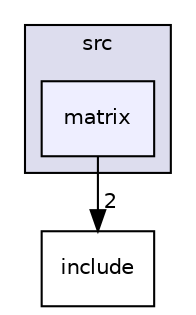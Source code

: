 digraph "src/matrix" {
  compound=true
  node [ fontsize="10", fontname="Helvetica"];
  edge [ labelfontsize="10", labelfontname="Helvetica"];
  subgraph clusterdir_68267d1309a1af8e8297ef4c3efbcdba {
    graph [ bgcolor="#ddddee", pencolor="black", label="src" fontname="Helvetica", fontsize="10", URL="dir_68267d1309a1af8e8297ef4c3efbcdba.html"]
  dir_40d7732de2983c682bb99d86585a563c [shape=box, label="matrix", style="filled", fillcolor="#eeeeff", pencolor="black", URL="dir_40d7732de2983c682bb99d86585a563c.html"];
  }
  dir_d44c64559bbebec7f509842c48db8b23 [shape=box label="include" URL="dir_d44c64559bbebec7f509842c48db8b23.html"];
  dir_40d7732de2983c682bb99d86585a563c->dir_d44c64559bbebec7f509842c48db8b23 [headlabel="2", labeldistance=1.5 headhref="dir_000003_000000.html"];
}
